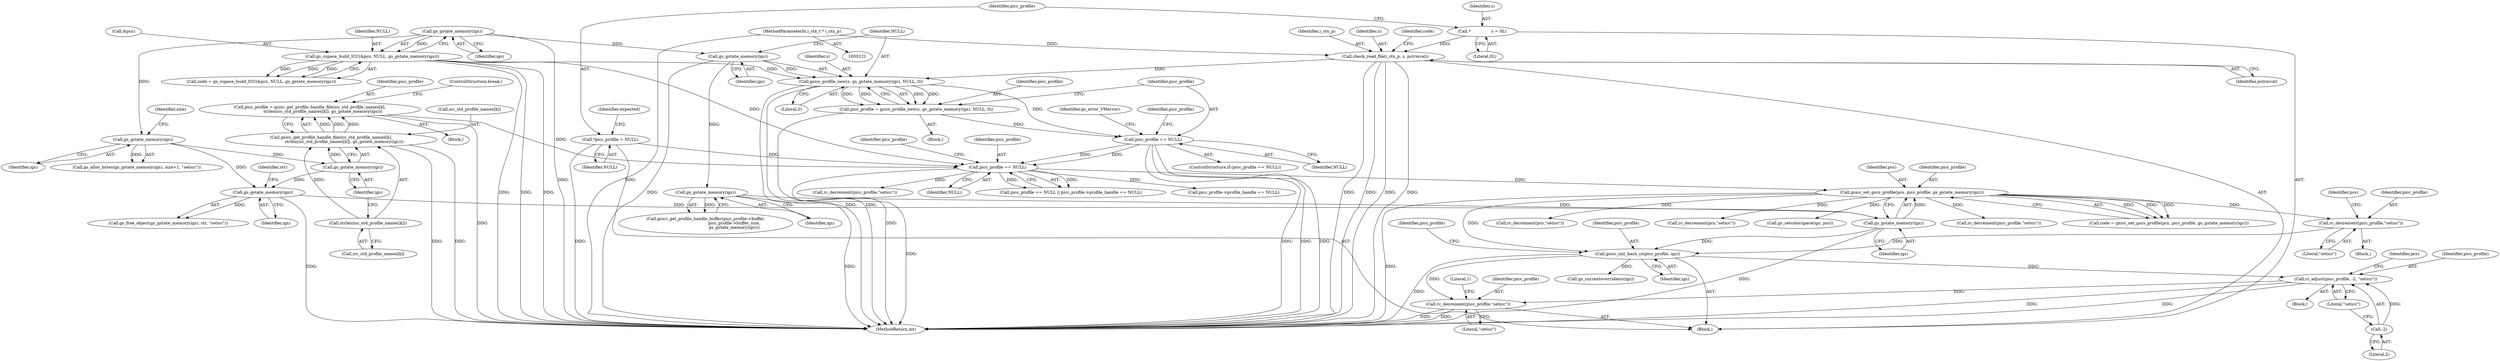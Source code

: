 digraph "0_ghostscript_67d760ab775dae4efe803b5944b0439aa3c0b04a@pointer" {
"1000582" [label="(Call,rc_decrement(picc_profile,\"seticc\"))"];
"1000388" [label="(Call,gsicc_init_hash_cs(picc_profile, igs))"];
"1000312" [label="(Call,gsicc_set_gscs_profile(pcs, picc_profile, gs_gstate_memory(igs)))"];
"1000292" [label="(Call,picc_profile == NULL)"];
"1000241" [label="(Call,picc_profile = gsicc_get_profile_handle_file(icc_std_profile_names[k],\n                    strlen(icc_std_profile_names[k]), gs_gstate_memory(igs)))"];
"1000243" [label="(Call,gsicc_get_profile_handle_file(icc_std_profile_names[k],\n                    strlen(icc_std_profile_names[k]), gs_gstate_memory(igs)))"];
"1000247" [label="(Call,strlen(icc_std_profile_names[k]))"];
"1000251" [label="(Call,gs_gstate_memory(igs))"];
"1000201" [label="(Call,gs_gstate_memory(igs))"];
"1000167" [label="(Call,gs_gstate_memory(igs))"];
"1000270" [label="(Call,picc_profile == NULL)"];
"1000261" [label="(Call,picc_profile = gsicc_profile_new(s, gs_gstate_memory(igs), NULL, 0))"];
"1000263" [label="(Call,gsicc_profile_new(s, gs_gstate_memory(igs), NULL, 0))"];
"1000157" [label="(Call,check_read_file(i_ctx_p, s, pstrmval))"];
"1000122" [label="(MethodParameterIn,i_ctx_t * i_ctx_p)"];
"1000132" [label="(Call,*                s = 0L)"];
"1000265" [label="(Call,gs_gstate_memory(igs))"];
"1000163" [label="(Call,gs_cspace_build_ICC(&pcs, NULL, gs_gstate_memory(igs)))"];
"1000136" [label="(Call,*picc_profile = NULL)"];
"1000315" [label="(Call,gs_gstate_memory(igs))"];
"1000288" [label="(Call,gs_gstate_memory(igs))"];
"1000255" [label="(Call,gs_gstate_memory(igs))"];
"1000380" [label="(Call,rc_decrement(picc_profile,\"seticc\"))"];
"1000565" [label="(Call,rc_adjust(picc_profile, -2, \"seticc\"))"];
"1000567" [label="(Call,-2)"];
"1000263" [label="(Call,gsicc_profile_new(s, gs_gstate_memory(igs), NULL, 0))"];
"1000163" [label="(Call,gs_cspace_build_ICC(&pcs, NULL, gs_gstate_memory(igs)))"];
"1000272" [label="(Identifier,NULL)"];
"1000161" [label="(Call,code = gs_cspace_build_ICC(&pcs, NULL, gs_gstate_memory(igs)))"];
"1000384" [label="(Identifier,pcs)"];
"1000257" [label="(Identifier,str)"];
"1000266" [label="(Identifier,igs)"];
"1000394" [label="(Identifier,picc_profile)"];
"1000297" [label="(Identifier,picc_profile)"];
"1000584" [label="(Literal,\"seticc\")"];
"1000291" [label="(Call,picc_profile == NULL || picc_profile->profile_handle == NULL)"];
"1000292" [label="(Call,picc_profile == NULL)"];
"1000275" [label="(Identifier,gs_error_VMerror)"];
"1000281" [label="(Call,gsicc_get_profile_handle_buffer(picc_profile->buffer,\n                                            picc_profile->buffer_size,\n                                            gs_gstate_memory(igs)))"];
"1000254" [label="(Call,gs_free_object(gs_gstate_memory(igs), str, \"seticc\"))"];
"1000134" [label="(Literal,0L)"];
"1000390" [label="(Identifier,igs)"];
"1000576" [label="(Call,gs_setcolorspace(igs, pcs))"];
"1000312" [label="(Call,gsicc_set_gscs_profile(pcs, picc_profile, gs_gstate_memory(igs)))"];
"1000270" [label="(Call,picc_profile == NULL)"];
"1000582" [label="(Call,rc_decrement(picc_profile,\"seticc\"))"];
"1000380" [label="(Call,rc_decrement(picc_profile,\"seticc\"))"];
"1000293" [label="(Identifier,picc_profile)"];
"1000166" [label="(Identifier,NULL)"];
"1000382" [label="(Literal,\"seticc\")"];
"1000288" [label="(Call,gs_gstate_memory(igs))"];
"1000261" [label="(Call,picc_profile = gsicc_profile_new(s, gs_gstate_memory(igs), NULL, 0))"];
"1000243" [label="(Call,gsicc_get_profile_handle_file(icc_std_profile_names[k],\n                    strlen(icc_std_profile_names[k]), gs_gstate_memory(igs)))"];
"1000142" [label="(Identifier,expected)"];
"1000294" [label="(Identifier,NULL)"];
"1000132" [label="(Call,*                s = 0L)"];
"1000167" [label="(Call,gs_gstate_memory(igs))"];
"1000569" [label="(Literal,\"seticc\")"];
"1000572" [label="(Identifier,pcs)"];
"1000260" [label="(Block,)"];
"1000164" [label="(Call,&pcs)"];
"1000381" [label="(Identifier,picc_profile)"];
"1000568" [label="(Literal,2)"];
"1000313" [label="(Identifier,pcs)"];
"1000126" [label="(Block,)"];
"1000566" [label="(Identifier,picc_profile)"];
"1000244" [label="(Call,icc_std_profile_names[k])"];
"1000267" [label="(Identifier,NULL)"];
"1000251" [label="(Call,gs_gstate_memory(igs))"];
"1000160" [label="(Identifier,pstrmval)"];
"1000240" [label="(Block,)"];
"1000268" [label="(Literal,0)"];
"1000157" [label="(Call,check_read_file(i_ctx_p, s, pstrmval))"];
"1000589" [label="(MethodReturn,int)"];
"1000138" [label="(Identifier,NULL)"];
"1000295" [label="(Call,picc_profile->profile_handle == NULL)"];
"1000158" [label="(Identifier,i_ctx_p)"];
"1000201" [label="(Call,gs_gstate_memory(igs))"];
"1000315" [label="(Call,gs_gstate_memory(igs))"];
"1000279" [label="(Identifier,picc_profile)"];
"1000122" [label="(MethodParameterIn,i_ctx_t * i_ctx_p)"];
"1000565" [label="(Call,rc_adjust(picc_profile, -2, \"seticc\"))"];
"1000247" [label="(Call,strlen(icc_std_profile_names[k]))"];
"1000136" [label="(Call,*picc_profile = NULL)"];
"1000256" [label="(Identifier,igs)"];
"1000168" [label="(Identifier,igs)"];
"1000200" [label="(Call,gs_alloc_bytes(gs_gstate_memory(igs), size+1, \"seticc\"))"];
"1000314" [label="(Identifier,picc_profile)"];
"1000264" [label="(Identifier,s)"];
"1000322" [label="(Call,rc_decrement(picc_profile,\"seticc\"))"];
"1000159" [label="(Identifier,s)"];
"1000583" [label="(Identifier,picc_profile)"];
"1000567" [label="(Call,-2)"];
"1000310" [label="(Call,code = gsicc_set_gscs_profile(pcs, picc_profile, gs_gstate_memory(igs)))"];
"1000325" [label="(Call,rc_decrement(pcs,\"seticc\"))"];
"1000253" [label="(ControlStructure,break;)"];
"1000586" [label="(Literal,1)"];
"1000137" [label="(Identifier,picc_profile)"];
"1000524" [label="(Block,)"];
"1000388" [label="(Call,gsicc_init_hash_cs(picc_profile, igs))"];
"1000202" [label="(Identifier,igs)"];
"1000248" [label="(Call,icc_std_profile_names[k])"];
"1000269" [label="(ControlStructure,if (picc_profile == NULL))"];
"1000265" [label="(Call,gs_gstate_memory(igs))"];
"1000162" [label="(Identifier,code)"];
"1000271" [label="(Identifier,picc_profile)"];
"1000204" [label="(Identifier,size)"];
"1000517" [label="(Call,gs_currentoverrideicc(igs))"];
"1000383" [label="(Call,rc_decrement(pcs,\"seticc\"))"];
"1000242" [label="(Identifier,picc_profile)"];
"1000262" [label="(Identifier,picc_profile)"];
"1000133" [label="(Identifier,s)"];
"1000389" [label="(Identifier,picc_profile)"];
"1000289" [label="(Identifier,igs)"];
"1000241" [label="(Call,picc_profile = gsicc_get_profile_handle_file(icc_std_profile_names[k],\n                    strlen(icc_std_profile_names[k]), gs_gstate_memory(igs)))"];
"1000301" [label="(Call,rc_decrement(picc_profile,\"seticc\"))"];
"1000379" [label="(Block,)"];
"1000316" [label="(Identifier,igs)"];
"1000252" [label="(Identifier,igs)"];
"1000255" [label="(Call,gs_gstate_memory(igs))"];
"1000582" -> "1000126"  [label="AST: "];
"1000582" -> "1000584"  [label="CFG: "];
"1000583" -> "1000582"  [label="AST: "];
"1000584" -> "1000582"  [label="AST: "];
"1000586" -> "1000582"  [label="CFG: "];
"1000582" -> "1000589"  [label="DDG: "];
"1000582" -> "1000589"  [label="DDG: "];
"1000388" -> "1000582"  [label="DDG: "];
"1000565" -> "1000582"  [label="DDG: "];
"1000388" -> "1000126"  [label="AST: "];
"1000388" -> "1000390"  [label="CFG: "];
"1000389" -> "1000388"  [label="AST: "];
"1000390" -> "1000388"  [label="AST: "];
"1000394" -> "1000388"  [label="CFG: "];
"1000388" -> "1000589"  [label="DDG: "];
"1000312" -> "1000388"  [label="DDG: "];
"1000380" -> "1000388"  [label="DDG: "];
"1000315" -> "1000388"  [label="DDG: "];
"1000388" -> "1000517"  [label="DDG: "];
"1000388" -> "1000565"  [label="DDG: "];
"1000312" -> "1000310"  [label="AST: "];
"1000312" -> "1000315"  [label="CFG: "];
"1000313" -> "1000312"  [label="AST: "];
"1000314" -> "1000312"  [label="AST: "];
"1000315" -> "1000312"  [label="AST: "];
"1000310" -> "1000312"  [label="CFG: "];
"1000312" -> "1000589"  [label="DDG: "];
"1000312" -> "1000310"  [label="DDG: "];
"1000312" -> "1000310"  [label="DDG: "];
"1000312" -> "1000310"  [label="DDG: "];
"1000292" -> "1000312"  [label="DDG: "];
"1000315" -> "1000312"  [label="DDG: "];
"1000312" -> "1000322"  [label="DDG: "];
"1000312" -> "1000325"  [label="DDG: "];
"1000312" -> "1000380"  [label="DDG: "];
"1000312" -> "1000383"  [label="DDG: "];
"1000312" -> "1000576"  [label="DDG: "];
"1000292" -> "1000291"  [label="AST: "];
"1000292" -> "1000294"  [label="CFG: "];
"1000293" -> "1000292"  [label="AST: "];
"1000294" -> "1000292"  [label="AST: "];
"1000297" -> "1000292"  [label="CFG: "];
"1000291" -> "1000292"  [label="CFG: "];
"1000292" -> "1000589"  [label="DDG: "];
"1000292" -> "1000291"  [label="DDG: "];
"1000292" -> "1000291"  [label="DDG: "];
"1000241" -> "1000292"  [label="DDG: "];
"1000270" -> "1000292"  [label="DDG: "];
"1000270" -> "1000292"  [label="DDG: "];
"1000136" -> "1000292"  [label="DDG: "];
"1000163" -> "1000292"  [label="DDG: "];
"1000292" -> "1000295"  [label="DDG: "];
"1000292" -> "1000301"  [label="DDG: "];
"1000241" -> "1000240"  [label="AST: "];
"1000241" -> "1000243"  [label="CFG: "];
"1000242" -> "1000241"  [label="AST: "];
"1000243" -> "1000241"  [label="AST: "];
"1000253" -> "1000241"  [label="CFG: "];
"1000241" -> "1000589"  [label="DDG: "];
"1000243" -> "1000241"  [label="DDG: "];
"1000243" -> "1000241"  [label="DDG: "];
"1000243" -> "1000241"  [label="DDG: "];
"1000243" -> "1000251"  [label="CFG: "];
"1000244" -> "1000243"  [label="AST: "];
"1000247" -> "1000243"  [label="AST: "];
"1000251" -> "1000243"  [label="AST: "];
"1000243" -> "1000589"  [label="DDG: "];
"1000243" -> "1000589"  [label="DDG: "];
"1000247" -> "1000243"  [label="DDG: "];
"1000251" -> "1000243"  [label="DDG: "];
"1000247" -> "1000248"  [label="CFG: "];
"1000248" -> "1000247"  [label="AST: "];
"1000252" -> "1000247"  [label="CFG: "];
"1000251" -> "1000252"  [label="CFG: "];
"1000252" -> "1000251"  [label="AST: "];
"1000201" -> "1000251"  [label="DDG: "];
"1000251" -> "1000255"  [label="DDG: "];
"1000201" -> "1000200"  [label="AST: "];
"1000201" -> "1000202"  [label="CFG: "];
"1000202" -> "1000201"  [label="AST: "];
"1000204" -> "1000201"  [label="CFG: "];
"1000201" -> "1000200"  [label="DDG: "];
"1000167" -> "1000201"  [label="DDG: "];
"1000201" -> "1000255"  [label="DDG: "];
"1000167" -> "1000163"  [label="AST: "];
"1000167" -> "1000168"  [label="CFG: "];
"1000168" -> "1000167"  [label="AST: "];
"1000163" -> "1000167"  [label="CFG: "];
"1000167" -> "1000589"  [label="DDG: "];
"1000167" -> "1000163"  [label="DDG: "];
"1000167" -> "1000265"  [label="DDG: "];
"1000270" -> "1000269"  [label="AST: "];
"1000270" -> "1000272"  [label="CFG: "];
"1000271" -> "1000270"  [label="AST: "];
"1000272" -> "1000270"  [label="AST: "];
"1000275" -> "1000270"  [label="CFG: "];
"1000279" -> "1000270"  [label="CFG: "];
"1000270" -> "1000589"  [label="DDG: "];
"1000270" -> "1000589"  [label="DDG: "];
"1000270" -> "1000589"  [label="DDG: "];
"1000261" -> "1000270"  [label="DDG: "];
"1000263" -> "1000270"  [label="DDG: "];
"1000261" -> "1000260"  [label="AST: "];
"1000261" -> "1000263"  [label="CFG: "];
"1000262" -> "1000261"  [label="AST: "];
"1000263" -> "1000261"  [label="AST: "];
"1000271" -> "1000261"  [label="CFG: "];
"1000261" -> "1000589"  [label="DDG: "];
"1000263" -> "1000261"  [label="DDG: "];
"1000263" -> "1000261"  [label="DDG: "];
"1000263" -> "1000261"  [label="DDG: "];
"1000263" -> "1000261"  [label="DDG: "];
"1000263" -> "1000268"  [label="CFG: "];
"1000264" -> "1000263"  [label="AST: "];
"1000265" -> "1000263"  [label="AST: "];
"1000267" -> "1000263"  [label="AST: "];
"1000268" -> "1000263"  [label="AST: "];
"1000263" -> "1000589"  [label="DDG: "];
"1000263" -> "1000589"  [label="DDG: "];
"1000157" -> "1000263"  [label="DDG: "];
"1000265" -> "1000263"  [label="DDG: "];
"1000163" -> "1000263"  [label="DDG: "];
"1000157" -> "1000126"  [label="AST: "];
"1000157" -> "1000160"  [label="CFG: "];
"1000158" -> "1000157"  [label="AST: "];
"1000159" -> "1000157"  [label="AST: "];
"1000160" -> "1000157"  [label="AST: "];
"1000162" -> "1000157"  [label="CFG: "];
"1000157" -> "1000589"  [label="DDG: "];
"1000157" -> "1000589"  [label="DDG: "];
"1000157" -> "1000589"  [label="DDG: "];
"1000157" -> "1000589"  [label="DDG: "];
"1000122" -> "1000157"  [label="DDG: "];
"1000132" -> "1000157"  [label="DDG: "];
"1000122" -> "1000121"  [label="AST: "];
"1000122" -> "1000589"  [label="DDG: "];
"1000132" -> "1000126"  [label="AST: "];
"1000132" -> "1000134"  [label="CFG: "];
"1000133" -> "1000132"  [label="AST: "];
"1000134" -> "1000132"  [label="AST: "];
"1000137" -> "1000132"  [label="CFG: "];
"1000265" -> "1000266"  [label="CFG: "];
"1000266" -> "1000265"  [label="AST: "];
"1000267" -> "1000265"  [label="CFG: "];
"1000265" -> "1000589"  [label="DDG: "];
"1000265" -> "1000288"  [label="DDG: "];
"1000163" -> "1000161"  [label="AST: "];
"1000164" -> "1000163"  [label="AST: "];
"1000166" -> "1000163"  [label="AST: "];
"1000161" -> "1000163"  [label="CFG: "];
"1000163" -> "1000589"  [label="DDG: "];
"1000163" -> "1000589"  [label="DDG: "];
"1000163" -> "1000589"  [label="DDG: "];
"1000163" -> "1000161"  [label="DDG: "];
"1000163" -> "1000161"  [label="DDG: "];
"1000163" -> "1000161"  [label="DDG: "];
"1000136" -> "1000126"  [label="AST: "];
"1000136" -> "1000138"  [label="CFG: "];
"1000137" -> "1000136"  [label="AST: "];
"1000138" -> "1000136"  [label="AST: "];
"1000142" -> "1000136"  [label="CFG: "];
"1000136" -> "1000589"  [label="DDG: "];
"1000315" -> "1000316"  [label="CFG: "];
"1000316" -> "1000315"  [label="AST: "];
"1000315" -> "1000589"  [label="DDG: "];
"1000288" -> "1000315"  [label="DDG: "];
"1000255" -> "1000315"  [label="DDG: "];
"1000288" -> "1000281"  [label="AST: "];
"1000288" -> "1000289"  [label="CFG: "];
"1000289" -> "1000288"  [label="AST: "];
"1000281" -> "1000288"  [label="CFG: "];
"1000288" -> "1000589"  [label="DDG: "];
"1000288" -> "1000281"  [label="DDG: "];
"1000255" -> "1000254"  [label="AST: "];
"1000255" -> "1000256"  [label="CFG: "];
"1000256" -> "1000255"  [label="AST: "];
"1000257" -> "1000255"  [label="CFG: "];
"1000255" -> "1000589"  [label="DDG: "];
"1000255" -> "1000254"  [label="DDG: "];
"1000380" -> "1000379"  [label="AST: "];
"1000380" -> "1000382"  [label="CFG: "];
"1000381" -> "1000380"  [label="AST: "];
"1000382" -> "1000380"  [label="AST: "];
"1000384" -> "1000380"  [label="CFG: "];
"1000565" -> "1000524"  [label="AST: "];
"1000565" -> "1000569"  [label="CFG: "];
"1000566" -> "1000565"  [label="AST: "];
"1000567" -> "1000565"  [label="AST: "];
"1000569" -> "1000565"  [label="AST: "];
"1000572" -> "1000565"  [label="CFG: "];
"1000565" -> "1000589"  [label="DDG: "];
"1000565" -> "1000589"  [label="DDG: "];
"1000567" -> "1000565"  [label="DDG: "];
"1000567" -> "1000568"  [label="CFG: "];
"1000568" -> "1000567"  [label="AST: "];
"1000569" -> "1000567"  [label="CFG: "];
}
